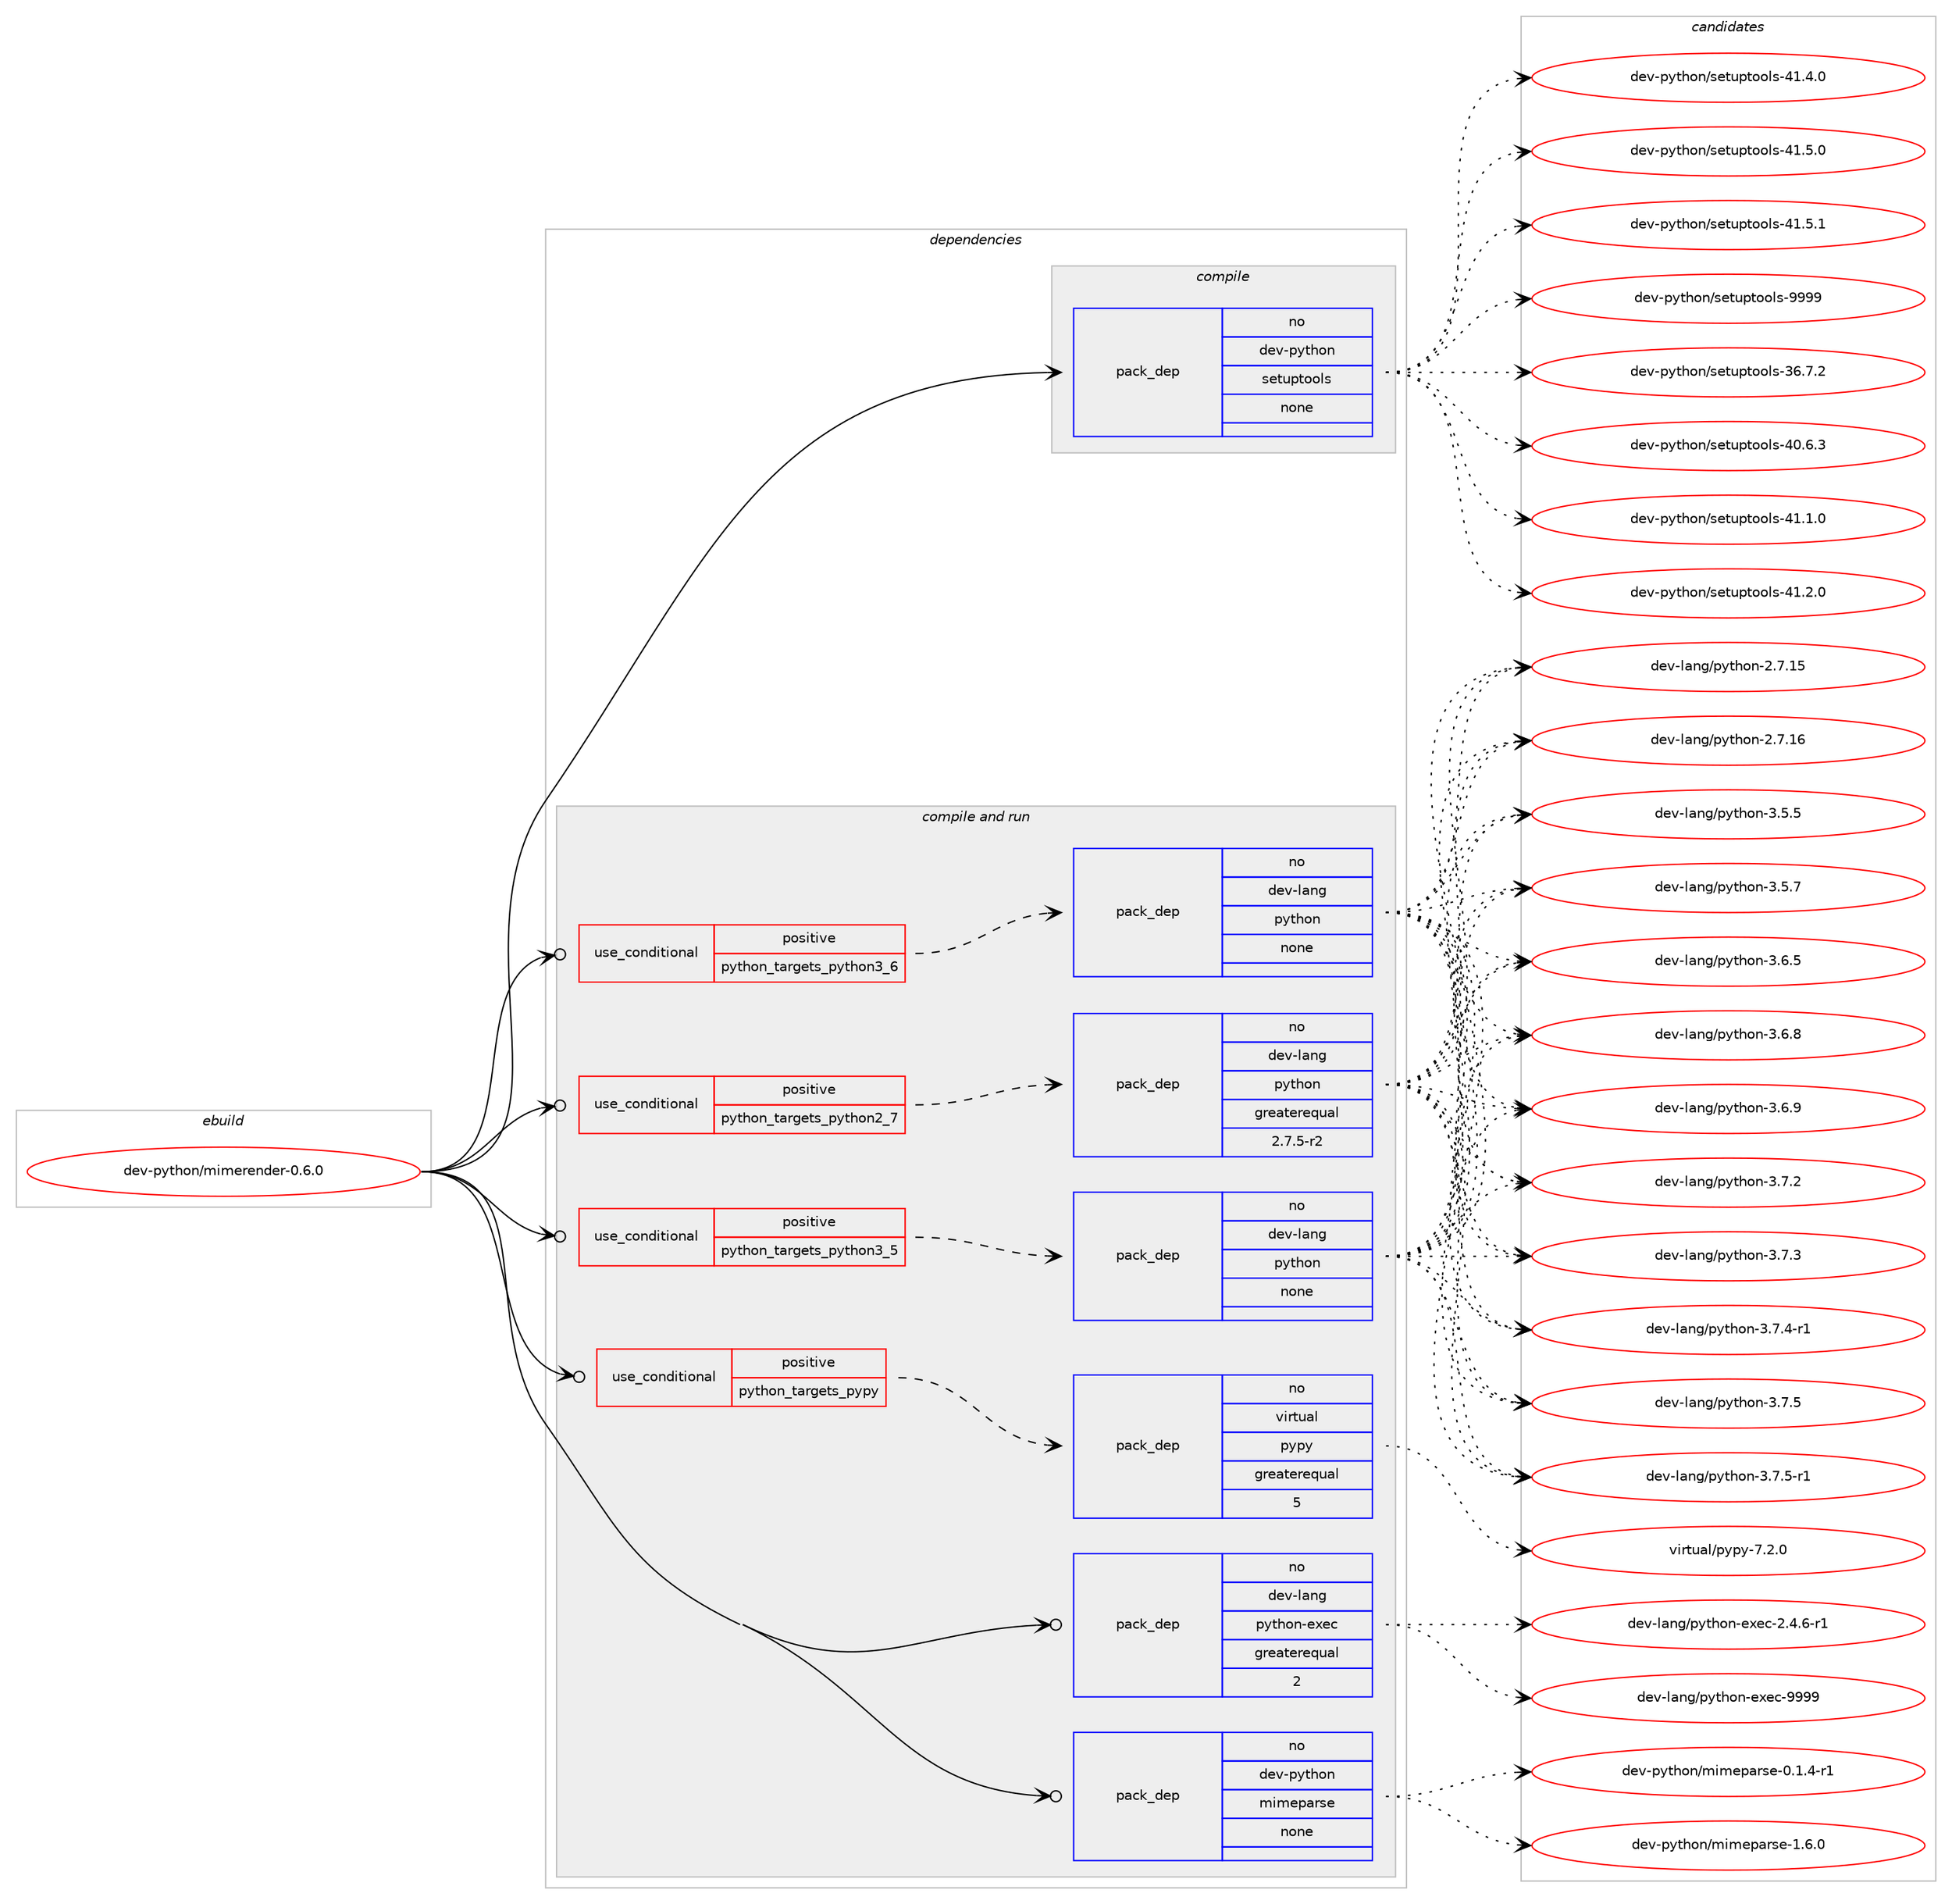 digraph prolog {

# *************
# Graph options
# *************

newrank=true;
concentrate=true;
compound=true;
graph [rankdir=LR,fontname=Helvetica,fontsize=10,ranksep=1.5];#, ranksep=2.5, nodesep=0.2];
edge  [arrowhead=vee];
node  [fontname=Helvetica,fontsize=10];

# **********
# The ebuild
# **********

subgraph cluster_leftcol {
color=gray;
rank=same;
label=<<i>ebuild</i>>;
id [label="dev-python/mimerender-0.6.0", color=red, width=4, href="../dev-python/mimerender-0.6.0.svg"];
}

# ****************
# The dependencies
# ****************

subgraph cluster_midcol {
color=gray;
label=<<i>dependencies</i>>;
subgraph cluster_compile {
fillcolor="#eeeeee";
style=filled;
label=<<i>compile</i>>;
subgraph pack460273 {
dependency614595 [label=<<TABLE BORDER="0" CELLBORDER="1" CELLSPACING="0" CELLPADDING="4" WIDTH="220"><TR><TD ROWSPAN="6" CELLPADDING="30">pack_dep</TD></TR><TR><TD WIDTH="110">no</TD></TR><TR><TD>dev-python</TD></TR><TR><TD>setuptools</TD></TR><TR><TD>none</TD></TR><TR><TD></TD></TR></TABLE>>, shape=none, color=blue];
}
id:e -> dependency614595:w [weight=20,style="solid",arrowhead="vee"];
}
subgraph cluster_compileandrun {
fillcolor="#eeeeee";
style=filled;
label=<<i>compile and run</i>>;
subgraph cond142517 {
dependency614596 [label=<<TABLE BORDER="0" CELLBORDER="1" CELLSPACING="0" CELLPADDING="4"><TR><TD ROWSPAN="3" CELLPADDING="10">use_conditional</TD></TR><TR><TD>positive</TD></TR><TR><TD>python_targets_pypy</TD></TR></TABLE>>, shape=none, color=red];
subgraph pack460274 {
dependency614597 [label=<<TABLE BORDER="0" CELLBORDER="1" CELLSPACING="0" CELLPADDING="4" WIDTH="220"><TR><TD ROWSPAN="6" CELLPADDING="30">pack_dep</TD></TR><TR><TD WIDTH="110">no</TD></TR><TR><TD>virtual</TD></TR><TR><TD>pypy</TD></TR><TR><TD>greaterequal</TD></TR><TR><TD>5</TD></TR></TABLE>>, shape=none, color=blue];
}
dependency614596:e -> dependency614597:w [weight=20,style="dashed",arrowhead="vee"];
}
id:e -> dependency614596:w [weight=20,style="solid",arrowhead="odotvee"];
subgraph cond142518 {
dependency614598 [label=<<TABLE BORDER="0" CELLBORDER="1" CELLSPACING="0" CELLPADDING="4"><TR><TD ROWSPAN="3" CELLPADDING="10">use_conditional</TD></TR><TR><TD>positive</TD></TR><TR><TD>python_targets_python2_7</TD></TR></TABLE>>, shape=none, color=red];
subgraph pack460275 {
dependency614599 [label=<<TABLE BORDER="0" CELLBORDER="1" CELLSPACING="0" CELLPADDING="4" WIDTH="220"><TR><TD ROWSPAN="6" CELLPADDING="30">pack_dep</TD></TR><TR><TD WIDTH="110">no</TD></TR><TR><TD>dev-lang</TD></TR><TR><TD>python</TD></TR><TR><TD>greaterequal</TD></TR><TR><TD>2.7.5-r2</TD></TR></TABLE>>, shape=none, color=blue];
}
dependency614598:e -> dependency614599:w [weight=20,style="dashed",arrowhead="vee"];
}
id:e -> dependency614598:w [weight=20,style="solid",arrowhead="odotvee"];
subgraph cond142519 {
dependency614600 [label=<<TABLE BORDER="0" CELLBORDER="1" CELLSPACING="0" CELLPADDING="4"><TR><TD ROWSPAN="3" CELLPADDING="10">use_conditional</TD></TR><TR><TD>positive</TD></TR><TR><TD>python_targets_python3_5</TD></TR></TABLE>>, shape=none, color=red];
subgraph pack460276 {
dependency614601 [label=<<TABLE BORDER="0" CELLBORDER="1" CELLSPACING="0" CELLPADDING="4" WIDTH="220"><TR><TD ROWSPAN="6" CELLPADDING="30">pack_dep</TD></TR><TR><TD WIDTH="110">no</TD></TR><TR><TD>dev-lang</TD></TR><TR><TD>python</TD></TR><TR><TD>none</TD></TR><TR><TD></TD></TR></TABLE>>, shape=none, color=blue];
}
dependency614600:e -> dependency614601:w [weight=20,style="dashed",arrowhead="vee"];
}
id:e -> dependency614600:w [weight=20,style="solid",arrowhead="odotvee"];
subgraph cond142520 {
dependency614602 [label=<<TABLE BORDER="0" CELLBORDER="1" CELLSPACING="0" CELLPADDING="4"><TR><TD ROWSPAN="3" CELLPADDING="10">use_conditional</TD></TR><TR><TD>positive</TD></TR><TR><TD>python_targets_python3_6</TD></TR></TABLE>>, shape=none, color=red];
subgraph pack460277 {
dependency614603 [label=<<TABLE BORDER="0" CELLBORDER="1" CELLSPACING="0" CELLPADDING="4" WIDTH="220"><TR><TD ROWSPAN="6" CELLPADDING="30">pack_dep</TD></TR><TR><TD WIDTH="110">no</TD></TR><TR><TD>dev-lang</TD></TR><TR><TD>python</TD></TR><TR><TD>none</TD></TR><TR><TD></TD></TR></TABLE>>, shape=none, color=blue];
}
dependency614602:e -> dependency614603:w [weight=20,style="dashed",arrowhead="vee"];
}
id:e -> dependency614602:w [weight=20,style="solid",arrowhead="odotvee"];
subgraph pack460278 {
dependency614604 [label=<<TABLE BORDER="0" CELLBORDER="1" CELLSPACING="0" CELLPADDING="4" WIDTH="220"><TR><TD ROWSPAN="6" CELLPADDING="30">pack_dep</TD></TR><TR><TD WIDTH="110">no</TD></TR><TR><TD>dev-lang</TD></TR><TR><TD>python-exec</TD></TR><TR><TD>greaterequal</TD></TR><TR><TD>2</TD></TR></TABLE>>, shape=none, color=blue];
}
id:e -> dependency614604:w [weight=20,style="solid",arrowhead="odotvee"];
subgraph pack460279 {
dependency614605 [label=<<TABLE BORDER="0" CELLBORDER="1" CELLSPACING="0" CELLPADDING="4" WIDTH="220"><TR><TD ROWSPAN="6" CELLPADDING="30">pack_dep</TD></TR><TR><TD WIDTH="110">no</TD></TR><TR><TD>dev-python</TD></TR><TR><TD>mimeparse</TD></TR><TR><TD>none</TD></TR><TR><TD></TD></TR></TABLE>>, shape=none, color=blue];
}
id:e -> dependency614605:w [weight=20,style="solid",arrowhead="odotvee"];
}
subgraph cluster_run {
fillcolor="#eeeeee";
style=filled;
label=<<i>run</i>>;
}
}

# **************
# The candidates
# **************

subgraph cluster_choices {
rank=same;
color=gray;
label=<<i>candidates</i>>;

subgraph choice460273 {
color=black;
nodesep=1;
choice100101118451121211161041111104711510111611711211611111110811545515446554650 [label="dev-python/setuptools-36.7.2", color=red, width=4,href="../dev-python/setuptools-36.7.2.svg"];
choice100101118451121211161041111104711510111611711211611111110811545524846544651 [label="dev-python/setuptools-40.6.3", color=red, width=4,href="../dev-python/setuptools-40.6.3.svg"];
choice100101118451121211161041111104711510111611711211611111110811545524946494648 [label="dev-python/setuptools-41.1.0", color=red, width=4,href="../dev-python/setuptools-41.1.0.svg"];
choice100101118451121211161041111104711510111611711211611111110811545524946504648 [label="dev-python/setuptools-41.2.0", color=red, width=4,href="../dev-python/setuptools-41.2.0.svg"];
choice100101118451121211161041111104711510111611711211611111110811545524946524648 [label="dev-python/setuptools-41.4.0", color=red, width=4,href="../dev-python/setuptools-41.4.0.svg"];
choice100101118451121211161041111104711510111611711211611111110811545524946534648 [label="dev-python/setuptools-41.5.0", color=red, width=4,href="../dev-python/setuptools-41.5.0.svg"];
choice100101118451121211161041111104711510111611711211611111110811545524946534649 [label="dev-python/setuptools-41.5.1", color=red, width=4,href="../dev-python/setuptools-41.5.1.svg"];
choice10010111845112121116104111110471151011161171121161111111081154557575757 [label="dev-python/setuptools-9999", color=red, width=4,href="../dev-python/setuptools-9999.svg"];
dependency614595:e -> choice100101118451121211161041111104711510111611711211611111110811545515446554650:w [style=dotted,weight="100"];
dependency614595:e -> choice100101118451121211161041111104711510111611711211611111110811545524846544651:w [style=dotted,weight="100"];
dependency614595:e -> choice100101118451121211161041111104711510111611711211611111110811545524946494648:w [style=dotted,weight="100"];
dependency614595:e -> choice100101118451121211161041111104711510111611711211611111110811545524946504648:w [style=dotted,weight="100"];
dependency614595:e -> choice100101118451121211161041111104711510111611711211611111110811545524946524648:w [style=dotted,weight="100"];
dependency614595:e -> choice100101118451121211161041111104711510111611711211611111110811545524946534648:w [style=dotted,weight="100"];
dependency614595:e -> choice100101118451121211161041111104711510111611711211611111110811545524946534649:w [style=dotted,weight="100"];
dependency614595:e -> choice10010111845112121116104111110471151011161171121161111111081154557575757:w [style=dotted,weight="100"];
}
subgraph choice460274 {
color=black;
nodesep=1;
choice1181051141161179710847112121112121455546504648 [label="virtual/pypy-7.2.0", color=red, width=4,href="../virtual/pypy-7.2.0.svg"];
dependency614597:e -> choice1181051141161179710847112121112121455546504648:w [style=dotted,weight="100"];
}
subgraph choice460275 {
color=black;
nodesep=1;
choice10010111845108971101034711212111610411111045504655464953 [label="dev-lang/python-2.7.15", color=red, width=4,href="../dev-lang/python-2.7.15.svg"];
choice10010111845108971101034711212111610411111045504655464954 [label="dev-lang/python-2.7.16", color=red, width=4,href="../dev-lang/python-2.7.16.svg"];
choice100101118451089711010347112121116104111110455146534653 [label="dev-lang/python-3.5.5", color=red, width=4,href="../dev-lang/python-3.5.5.svg"];
choice100101118451089711010347112121116104111110455146534655 [label="dev-lang/python-3.5.7", color=red, width=4,href="../dev-lang/python-3.5.7.svg"];
choice100101118451089711010347112121116104111110455146544653 [label="dev-lang/python-3.6.5", color=red, width=4,href="../dev-lang/python-3.6.5.svg"];
choice100101118451089711010347112121116104111110455146544656 [label="dev-lang/python-3.6.8", color=red, width=4,href="../dev-lang/python-3.6.8.svg"];
choice100101118451089711010347112121116104111110455146544657 [label="dev-lang/python-3.6.9", color=red, width=4,href="../dev-lang/python-3.6.9.svg"];
choice100101118451089711010347112121116104111110455146554650 [label="dev-lang/python-3.7.2", color=red, width=4,href="../dev-lang/python-3.7.2.svg"];
choice100101118451089711010347112121116104111110455146554651 [label="dev-lang/python-3.7.3", color=red, width=4,href="../dev-lang/python-3.7.3.svg"];
choice1001011184510897110103471121211161041111104551465546524511449 [label="dev-lang/python-3.7.4-r1", color=red, width=4,href="../dev-lang/python-3.7.4-r1.svg"];
choice100101118451089711010347112121116104111110455146554653 [label="dev-lang/python-3.7.5", color=red, width=4,href="../dev-lang/python-3.7.5.svg"];
choice1001011184510897110103471121211161041111104551465546534511449 [label="dev-lang/python-3.7.5-r1", color=red, width=4,href="../dev-lang/python-3.7.5-r1.svg"];
dependency614599:e -> choice10010111845108971101034711212111610411111045504655464953:w [style=dotted,weight="100"];
dependency614599:e -> choice10010111845108971101034711212111610411111045504655464954:w [style=dotted,weight="100"];
dependency614599:e -> choice100101118451089711010347112121116104111110455146534653:w [style=dotted,weight="100"];
dependency614599:e -> choice100101118451089711010347112121116104111110455146534655:w [style=dotted,weight="100"];
dependency614599:e -> choice100101118451089711010347112121116104111110455146544653:w [style=dotted,weight="100"];
dependency614599:e -> choice100101118451089711010347112121116104111110455146544656:w [style=dotted,weight="100"];
dependency614599:e -> choice100101118451089711010347112121116104111110455146544657:w [style=dotted,weight="100"];
dependency614599:e -> choice100101118451089711010347112121116104111110455146554650:w [style=dotted,weight="100"];
dependency614599:e -> choice100101118451089711010347112121116104111110455146554651:w [style=dotted,weight="100"];
dependency614599:e -> choice1001011184510897110103471121211161041111104551465546524511449:w [style=dotted,weight="100"];
dependency614599:e -> choice100101118451089711010347112121116104111110455146554653:w [style=dotted,weight="100"];
dependency614599:e -> choice1001011184510897110103471121211161041111104551465546534511449:w [style=dotted,weight="100"];
}
subgraph choice460276 {
color=black;
nodesep=1;
choice10010111845108971101034711212111610411111045504655464953 [label="dev-lang/python-2.7.15", color=red, width=4,href="../dev-lang/python-2.7.15.svg"];
choice10010111845108971101034711212111610411111045504655464954 [label="dev-lang/python-2.7.16", color=red, width=4,href="../dev-lang/python-2.7.16.svg"];
choice100101118451089711010347112121116104111110455146534653 [label="dev-lang/python-3.5.5", color=red, width=4,href="../dev-lang/python-3.5.5.svg"];
choice100101118451089711010347112121116104111110455146534655 [label="dev-lang/python-3.5.7", color=red, width=4,href="../dev-lang/python-3.5.7.svg"];
choice100101118451089711010347112121116104111110455146544653 [label="dev-lang/python-3.6.5", color=red, width=4,href="../dev-lang/python-3.6.5.svg"];
choice100101118451089711010347112121116104111110455146544656 [label="dev-lang/python-3.6.8", color=red, width=4,href="../dev-lang/python-3.6.8.svg"];
choice100101118451089711010347112121116104111110455146544657 [label="dev-lang/python-3.6.9", color=red, width=4,href="../dev-lang/python-3.6.9.svg"];
choice100101118451089711010347112121116104111110455146554650 [label="dev-lang/python-3.7.2", color=red, width=4,href="../dev-lang/python-3.7.2.svg"];
choice100101118451089711010347112121116104111110455146554651 [label="dev-lang/python-3.7.3", color=red, width=4,href="../dev-lang/python-3.7.3.svg"];
choice1001011184510897110103471121211161041111104551465546524511449 [label="dev-lang/python-3.7.4-r1", color=red, width=4,href="../dev-lang/python-3.7.4-r1.svg"];
choice100101118451089711010347112121116104111110455146554653 [label="dev-lang/python-3.7.5", color=red, width=4,href="../dev-lang/python-3.7.5.svg"];
choice1001011184510897110103471121211161041111104551465546534511449 [label="dev-lang/python-3.7.5-r1", color=red, width=4,href="../dev-lang/python-3.7.5-r1.svg"];
dependency614601:e -> choice10010111845108971101034711212111610411111045504655464953:w [style=dotted,weight="100"];
dependency614601:e -> choice10010111845108971101034711212111610411111045504655464954:w [style=dotted,weight="100"];
dependency614601:e -> choice100101118451089711010347112121116104111110455146534653:w [style=dotted,weight="100"];
dependency614601:e -> choice100101118451089711010347112121116104111110455146534655:w [style=dotted,weight="100"];
dependency614601:e -> choice100101118451089711010347112121116104111110455146544653:w [style=dotted,weight="100"];
dependency614601:e -> choice100101118451089711010347112121116104111110455146544656:w [style=dotted,weight="100"];
dependency614601:e -> choice100101118451089711010347112121116104111110455146544657:w [style=dotted,weight="100"];
dependency614601:e -> choice100101118451089711010347112121116104111110455146554650:w [style=dotted,weight="100"];
dependency614601:e -> choice100101118451089711010347112121116104111110455146554651:w [style=dotted,weight="100"];
dependency614601:e -> choice1001011184510897110103471121211161041111104551465546524511449:w [style=dotted,weight="100"];
dependency614601:e -> choice100101118451089711010347112121116104111110455146554653:w [style=dotted,weight="100"];
dependency614601:e -> choice1001011184510897110103471121211161041111104551465546534511449:w [style=dotted,weight="100"];
}
subgraph choice460277 {
color=black;
nodesep=1;
choice10010111845108971101034711212111610411111045504655464953 [label="dev-lang/python-2.7.15", color=red, width=4,href="../dev-lang/python-2.7.15.svg"];
choice10010111845108971101034711212111610411111045504655464954 [label="dev-lang/python-2.7.16", color=red, width=4,href="../dev-lang/python-2.7.16.svg"];
choice100101118451089711010347112121116104111110455146534653 [label="dev-lang/python-3.5.5", color=red, width=4,href="../dev-lang/python-3.5.5.svg"];
choice100101118451089711010347112121116104111110455146534655 [label="dev-lang/python-3.5.7", color=red, width=4,href="../dev-lang/python-3.5.7.svg"];
choice100101118451089711010347112121116104111110455146544653 [label="dev-lang/python-3.6.5", color=red, width=4,href="../dev-lang/python-3.6.5.svg"];
choice100101118451089711010347112121116104111110455146544656 [label="dev-lang/python-3.6.8", color=red, width=4,href="../dev-lang/python-3.6.8.svg"];
choice100101118451089711010347112121116104111110455146544657 [label="dev-lang/python-3.6.9", color=red, width=4,href="../dev-lang/python-3.6.9.svg"];
choice100101118451089711010347112121116104111110455146554650 [label="dev-lang/python-3.7.2", color=red, width=4,href="../dev-lang/python-3.7.2.svg"];
choice100101118451089711010347112121116104111110455146554651 [label="dev-lang/python-3.7.3", color=red, width=4,href="../dev-lang/python-3.7.3.svg"];
choice1001011184510897110103471121211161041111104551465546524511449 [label="dev-lang/python-3.7.4-r1", color=red, width=4,href="../dev-lang/python-3.7.4-r1.svg"];
choice100101118451089711010347112121116104111110455146554653 [label="dev-lang/python-3.7.5", color=red, width=4,href="../dev-lang/python-3.7.5.svg"];
choice1001011184510897110103471121211161041111104551465546534511449 [label="dev-lang/python-3.7.5-r1", color=red, width=4,href="../dev-lang/python-3.7.5-r1.svg"];
dependency614603:e -> choice10010111845108971101034711212111610411111045504655464953:w [style=dotted,weight="100"];
dependency614603:e -> choice10010111845108971101034711212111610411111045504655464954:w [style=dotted,weight="100"];
dependency614603:e -> choice100101118451089711010347112121116104111110455146534653:w [style=dotted,weight="100"];
dependency614603:e -> choice100101118451089711010347112121116104111110455146534655:w [style=dotted,weight="100"];
dependency614603:e -> choice100101118451089711010347112121116104111110455146544653:w [style=dotted,weight="100"];
dependency614603:e -> choice100101118451089711010347112121116104111110455146544656:w [style=dotted,weight="100"];
dependency614603:e -> choice100101118451089711010347112121116104111110455146544657:w [style=dotted,weight="100"];
dependency614603:e -> choice100101118451089711010347112121116104111110455146554650:w [style=dotted,weight="100"];
dependency614603:e -> choice100101118451089711010347112121116104111110455146554651:w [style=dotted,weight="100"];
dependency614603:e -> choice1001011184510897110103471121211161041111104551465546524511449:w [style=dotted,weight="100"];
dependency614603:e -> choice100101118451089711010347112121116104111110455146554653:w [style=dotted,weight="100"];
dependency614603:e -> choice1001011184510897110103471121211161041111104551465546534511449:w [style=dotted,weight="100"];
}
subgraph choice460278 {
color=black;
nodesep=1;
choice10010111845108971101034711212111610411111045101120101994550465246544511449 [label="dev-lang/python-exec-2.4.6-r1", color=red, width=4,href="../dev-lang/python-exec-2.4.6-r1.svg"];
choice10010111845108971101034711212111610411111045101120101994557575757 [label="dev-lang/python-exec-9999", color=red, width=4,href="../dev-lang/python-exec-9999.svg"];
dependency614604:e -> choice10010111845108971101034711212111610411111045101120101994550465246544511449:w [style=dotted,weight="100"];
dependency614604:e -> choice10010111845108971101034711212111610411111045101120101994557575757:w [style=dotted,weight="100"];
}
subgraph choice460279 {
color=black;
nodesep=1;
choice1001011184511212111610411111047109105109101112971141151014548464946524511449 [label="dev-python/mimeparse-0.1.4-r1", color=red, width=4,href="../dev-python/mimeparse-0.1.4-r1.svg"];
choice100101118451121211161041111104710910510910111297114115101454946544648 [label="dev-python/mimeparse-1.6.0", color=red, width=4,href="../dev-python/mimeparse-1.6.0.svg"];
dependency614605:e -> choice1001011184511212111610411111047109105109101112971141151014548464946524511449:w [style=dotted,weight="100"];
dependency614605:e -> choice100101118451121211161041111104710910510910111297114115101454946544648:w [style=dotted,weight="100"];
}
}

}
